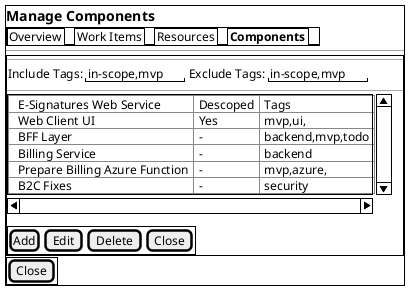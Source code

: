 @startsalt "Manage Components"

    {+
        == Manage Components
        {+
            {/ Overview | Work Items | Resources | <b>Components }
        }
        ---
        {+
            ---
            {
                Include Tags: | "in-scope,mvp" | Exclude Tags: | "in-scope,mvp" | 
            }
            ---
            {S
                {T#
                    +E-Signatures Web Service | Descoped | Tags
                    +Web Client UI | Yes | mvp,ui,
                    +BFF Layer | - | backend,mvp,todo
                    +Billing Service | - | backend
                    +Prepare Billing Azure Function | - | mvp,azure,
                    +B2C Fixes | - | security
                }
            }

            {+
                [Add] | [Edit] | [Delete] | [Close]
            }
        }

        {+
            [Close]
        }
    }
@endsalt